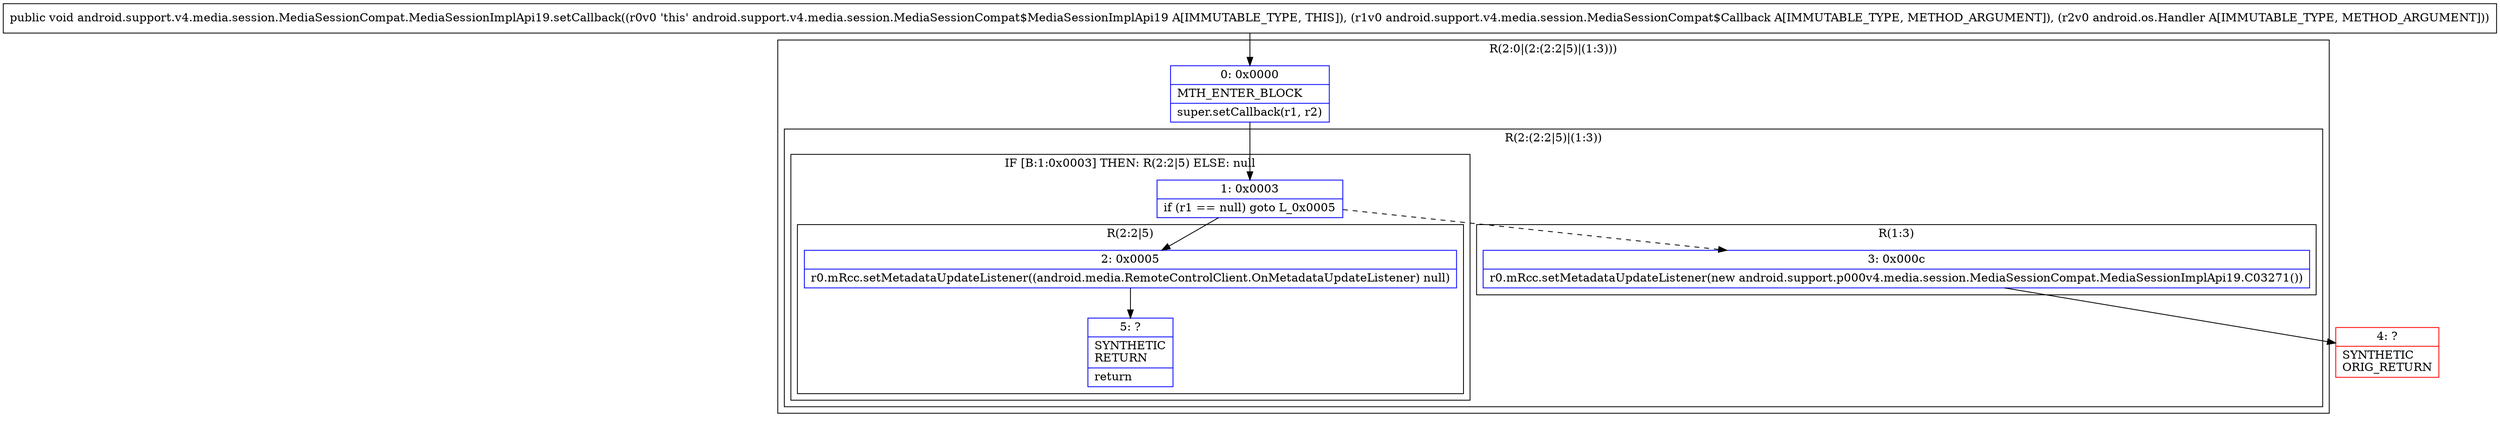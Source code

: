 digraph "CFG forandroid.support.v4.media.session.MediaSessionCompat.MediaSessionImplApi19.setCallback(Landroid\/support\/v4\/media\/session\/MediaSessionCompat$Callback;Landroid\/os\/Handler;)V" {
subgraph cluster_Region_613407700 {
label = "R(2:0|(2:(2:2|5)|(1:3)))";
node [shape=record,color=blue];
Node_0 [shape=record,label="{0\:\ 0x0000|MTH_ENTER_BLOCK\l|super.setCallback(r1, r2)\l}"];
subgraph cluster_Region_1900655309 {
label = "R(2:(2:2|5)|(1:3))";
node [shape=record,color=blue];
subgraph cluster_IfRegion_1705758488 {
label = "IF [B:1:0x0003] THEN: R(2:2|5) ELSE: null";
node [shape=record,color=blue];
Node_1 [shape=record,label="{1\:\ 0x0003|if (r1 == null) goto L_0x0005\l}"];
subgraph cluster_Region_919578821 {
label = "R(2:2|5)";
node [shape=record,color=blue];
Node_2 [shape=record,label="{2\:\ 0x0005|r0.mRcc.setMetadataUpdateListener((android.media.RemoteControlClient.OnMetadataUpdateListener) null)\l}"];
Node_5 [shape=record,label="{5\:\ ?|SYNTHETIC\lRETURN\l|return\l}"];
}
}
subgraph cluster_Region_1824822451 {
label = "R(1:3)";
node [shape=record,color=blue];
Node_3 [shape=record,label="{3\:\ 0x000c|r0.mRcc.setMetadataUpdateListener(new android.support.p000v4.media.session.MediaSessionCompat.MediaSessionImplApi19.C03271())\l}"];
}
}
}
Node_4 [shape=record,color=red,label="{4\:\ ?|SYNTHETIC\lORIG_RETURN\l}"];
MethodNode[shape=record,label="{public void android.support.v4.media.session.MediaSessionCompat.MediaSessionImplApi19.setCallback((r0v0 'this' android.support.v4.media.session.MediaSessionCompat$MediaSessionImplApi19 A[IMMUTABLE_TYPE, THIS]), (r1v0 android.support.v4.media.session.MediaSessionCompat$Callback A[IMMUTABLE_TYPE, METHOD_ARGUMENT]), (r2v0 android.os.Handler A[IMMUTABLE_TYPE, METHOD_ARGUMENT])) }"];
MethodNode -> Node_0;
Node_0 -> Node_1;
Node_1 -> Node_2;
Node_1 -> Node_3[style=dashed];
Node_2 -> Node_5;
Node_3 -> Node_4;
}

